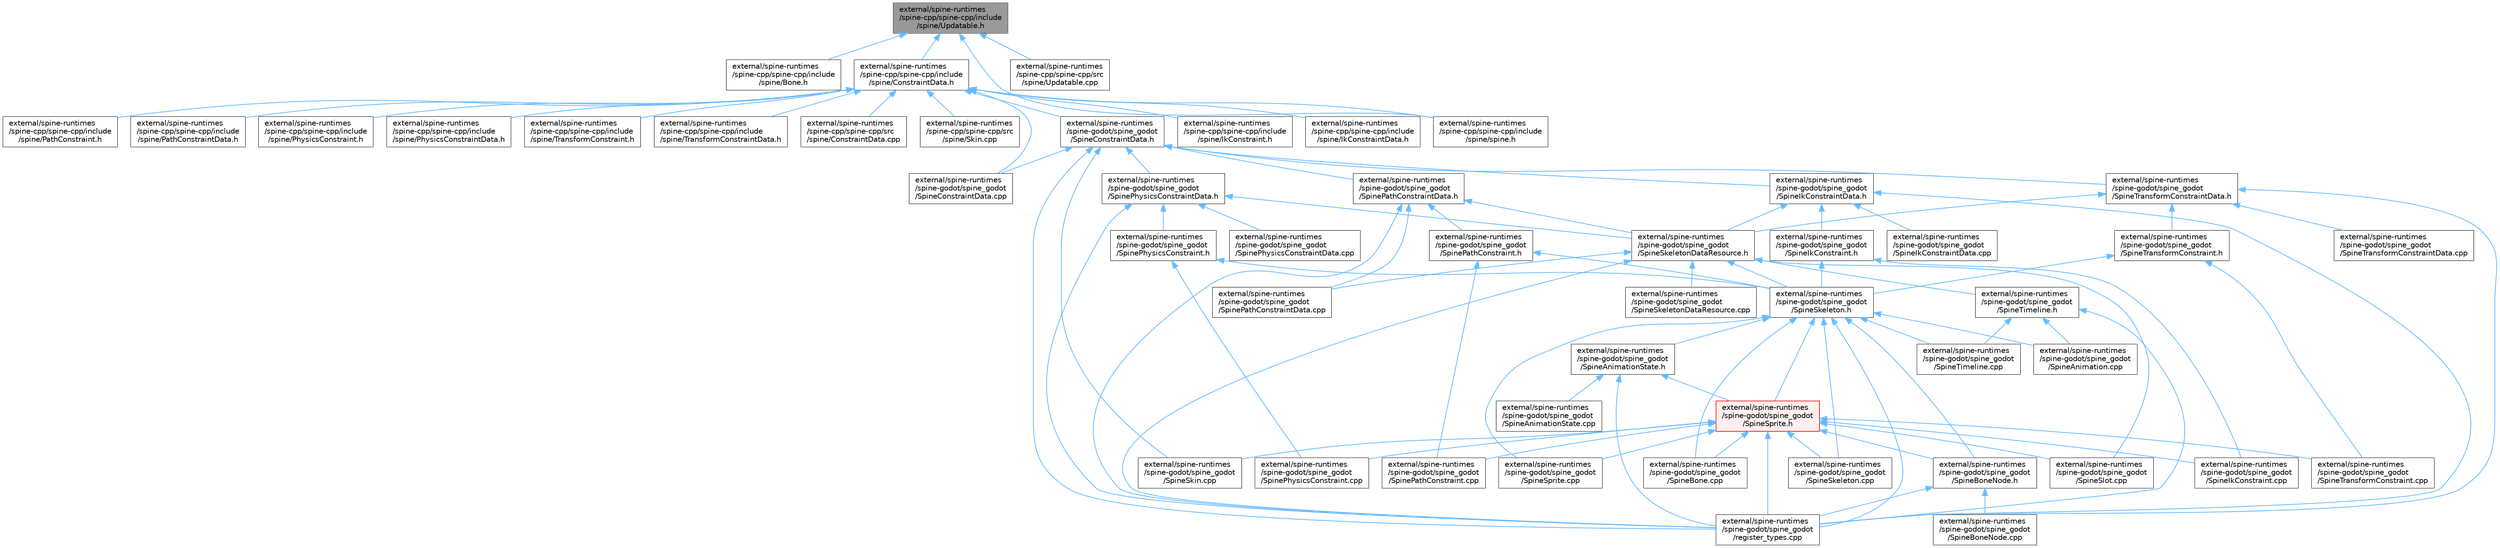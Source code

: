 digraph "external/spine-runtimes/spine-cpp/spine-cpp/include/spine/Updatable.h"
{
 // LATEX_PDF_SIZE
  bgcolor="transparent";
  edge [fontname=Helvetica,fontsize=10,labelfontname=Helvetica,labelfontsize=10];
  node [fontname=Helvetica,fontsize=10,shape=box,height=0.2,width=0.4];
  Node1 [id="Node000001",label="external/spine-runtimes\l/spine-cpp/spine-cpp/include\l/spine/Updatable.h",height=0.2,width=0.4,color="gray40", fillcolor="grey60", style="filled", fontcolor="black",tooltip=" "];
  Node1 -> Node2 [id="edge83_Node000001_Node000002",dir="back",color="steelblue1",style="solid",tooltip=" "];
  Node2 [id="Node000002",label="external/spine-runtimes\l/spine-cpp/spine-cpp/include\l/spine/Bone.h",height=0.2,width=0.4,color="grey40", fillcolor="white", style="filled",URL="$p_2spine-cpp_2include_2spine_2_bone_8h.html",tooltip=" "];
  Node1 -> Node3 [id="edge84_Node000001_Node000003",dir="back",color="steelblue1",style="solid",tooltip=" "];
  Node3 [id="Node000003",label="external/spine-runtimes\l/spine-cpp/spine-cpp/include\l/spine/ConstraintData.h",height=0.2,width=0.4,color="grey40", fillcolor="white", style="filled",URL="$_constraint_data_8h.html",tooltip=" "];
  Node3 -> Node4 [id="edge85_Node000003_Node000004",dir="back",color="steelblue1",style="solid",tooltip=" "];
  Node4 [id="Node000004",label="external/spine-runtimes\l/spine-cpp/spine-cpp/include\l/spine/IkConstraint.h",height=0.2,width=0.4,color="grey40", fillcolor="white", style="filled",URL="$p_2spine-cpp_2include_2spine_2_ik_constraint_8h.html",tooltip=" "];
  Node3 -> Node5 [id="edge86_Node000003_Node000005",dir="back",color="steelblue1",style="solid",tooltip=" "];
  Node5 [id="Node000005",label="external/spine-runtimes\l/spine-cpp/spine-cpp/include\l/spine/IkConstraintData.h",height=0.2,width=0.4,color="grey40", fillcolor="white", style="filled",URL="$p_2spine-cpp_2include_2spine_2_ik_constraint_data_8h.html",tooltip=" "];
  Node3 -> Node6 [id="edge87_Node000003_Node000006",dir="back",color="steelblue1",style="solid",tooltip=" "];
  Node6 [id="Node000006",label="external/spine-runtimes\l/spine-cpp/spine-cpp/include\l/spine/PathConstraint.h",height=0.2,width=0.4,color="grey40", fillcolor="white", style="filled",URL="$p_2spine-cpp_2include_2spine_2_path_constraint_8h.html",tooltip=" "];
  Node3 -> Node7 [id="edge88_Node000003_Node000007",dir="back",color="steelblue1",style="solid",tooltip=" "];
  Node7 [id="Node000007",label="external/spine-runtimes\l/spine-cpp/spine-cpp/include\l/spine/PathConstraintData.h",height=0.2,width=0.4,color="grey40", fillcolor="white", style="filled",URL="$p_2spine-cpp_2include_2spine_2_path_constraint_data_8h.html",tooltip=" "];
  Node3 -> Node8 [id="edge89_Node000003_Node000008",dir="back",color="steelblue1",style="solid",tooltip=" "];
  Node8 [id="Node000008",label="external/spine-runtimes\l/spine-cpp/spine-cpp/include\l/spine/PhysicsConstraint.h",height=0.2,width=0.4,color="grey40", fillcolor="white", style="filled",URL="$p_2spine-cpp_2include_2spine_2_physics_constraint_8h.html",tooltip=" "];
  Node3 -> Node9 [id="edge90_Node000003_Node000009",dir="back",color="steelblue1",style="solid",tooltip=" "];
  Node9 [id="Node000009",label="external/spine-runtimes\l/spine-cpp/spine-cpp/include\l/spine/PhysicsConstraintData.h",height=0.2,width=0.4,color="grey40", fillcolor="white", style="filled",URL="$p_2spine-cpp_2include_2spine_2_physics_constraint_data_8h.html",tooltip=" "];
  Node3 -> Node10 [id="edge91_Node000003_Node000010",dir="back",color="steelblue1",style="solid",tooltip=" "];
  Node10 [id="Node000010",label="external/spine-runtimes\l/spine-cpp/spine-cpp/include\l/spine/TransformConstraint.h",height=0.2,width=0.4,color="grey40", fillcolor="white", style="filled",URL="$p_2spine-cpp_2include_2spine_2_transform_constraint_8h.html",tooltip=" "];
  Node3 -> Node11 [id="edge92_Node000003_Node000011",dir="back",color="steelblue1",style="solid",tooltip=" "];
  Node11 [id="Node000011",label="external/spine-runtimes\l/spine-cpp/spine-cpp/include\l/spine/TransformConstraintData.h",height=0.2,width=0.4,color="grey40", fillcolor="white", style="filled",URL="$p_2spine-cpp_2include_2spine_2_transform_constraint_data_8h.html",tooltip=" "];
  Node3 -> Node12 [id="edge93_Node000003_Node000012",dir="back",color="steelblue1",style="solid",tooltip=" "];
  Node12 [id="Node000012",label="external/spine-runtimes\l/spine-cpp/spine-cpp/include\l/spine/spine.h",height=0.2,width=0.4,color="grey40", fillcolor="white", style="filled",URL="$p_2spine-cpp_2include_2spine_2spine_8h.html",tooltip=" "];
  Node3 -> Node13 [id="edge94_Node000003_Node000013",dir="back",color="steelblue1",style="solid",tooltip=" "];
  Node13 [id="Node000013",label="external/spine-runtimes\l/spine-cpp/spine-cpp/src\l/spine/ConstraintData.cpp",height=0.2,width=0.4,color="grey40", fillcolor="white", style="filled",URL="$_constraint_data_8cpp.html",tooltip=" "];
  Node3 -> Node14 [id="edge95_Node000003_Node000014",dir="back",color="steelblue1",style="solid",tooltip=" "];
  Node14 [id="Node000014",label="external/spine-runtimes\l/spine-cpp/spine-cpp/src\l/spine/Skin.cpp",height=0.2,width=0.4,color="grey40", fillcolor="white", style="filled",URL="$_skin_8cpp.html",tooltip=" "];
  Node3 -> Node15 [id="edge96_Node000003_Node000015",dir="back",color="steelblue1",style="solid",tooltip=" "];
  Node15 [id="Node000015",label="external/spine-runtimes\l/spine-godot/spine_godot\l/SpineConstraintData.cpp",height=0.2,width=0.4,color="grey40", fillcolor="white", style="filled",URL="$_spine_constraint_data_8cpp.html",tooltip=" "];
  Node3 -> Node16 [id="edge97_Node000003_Node000016",dir="back",color="steelblue1",style="solid",tooltip=" "];
  Node16 [id="Node000016",label="external/spine-runtimes\l/spine-godot/spine_godot\l/SpineConstraintData.h",height=0.2,width=0.4,color="grey40", fillcolor="white", style="filled",URL="$_spine_constraint_data_8h.html",tooltip=" "];
  Node16 -> Node15 [id="edge98_Node000016_Node000015",dir="back",color="steelblue1",style="solid",tooltip=" "];
  Node16 -> Node17 [id="edge99_Node000016_Node000017",dir="back",color="steelblue1",style="solid",tooltip=" "];
  Node17 [id="Node000017",label="external/spine-runtimes\l/spine-godot/spine_godot\l/SpineIkConstraintData.h",height=0.2,width=0.4,color="grey40", fillcolor="white", style="filled",URL="$_spine_ik_constraint_data_8h.html",tooltip=" "];
  Node17 -> Node18 [id="edge100_Node000017_Node000018",dir="back",color="steelblue1",style="solid",tooltip=" "];
  Node18 [id="Node000018",label="external/spine-runtimes\l/spine-godot/spine_godot\l/SpineIkConstraint.h",height=0.2,width=0.4,color="grey40", fillcolor="white", style="filled",URL="$_spine_ik_constraint_8h.html",tooltip=" "];
  Node18 -> Node19 [id="edge101_Node000018_Node000019",dir="back",color="steelblue1",style="solid",tooltip=" "];
  Node19 [id="Node000019",label="external/spine-runtimes\l/spine-godot/spine_godot\l/SpineIkConstraint.cpp",height=0.2,width=0.4,color="grey40", fillcolor="white", style="filled",URL="$_spine_ik_constraint_8cpp.html",tooltip=" "];
  Node18 -> Node20 [id="edge102_Node000018_Node000020",dir="back",color="steelblue1",style="solid",tooltip=" "];
  Node20 [id="Node000020",label="external/spine-runtimes\l/spine-godot/spine_godot\l/SpineSkeleton.h",height=0.2,width=0.4,color="grey40", fillcolor="white", style="filled",URL="$_spine_skeleton_8h.html",tooltip=" "];
  Node20 -> Node21 [id="edge103_Node000020_Node000021",dir="back",color="steelblue1",style="solid",tooltip=" "];
  Node21 [id="Node000021",label="external/spine-runtimes\l/spine-godot/spine_godot\l/SpineAnimation.cpp",height=0.2,width=0.4,color="grey40", fillcolor="white", style="filled",URL="$_spine_animation_8cpp.html",tooltip=" "];
  Node20 -> Node22 [id="edge104_Node000020_Node000022",dir="back",color="steelblue1",style="solid",tooltip=" "];
  Node22 [id="Node000022",label="external/spine-runtimes\l/spine-godot/spine_godot\l/SpineAnimationState.h",height=0.2,width=0.4,color="grey40", fillcolor="white", style="filled",URL="$_spine_animation_state_8h.html",tooltip=" "];
  Node22 -> Node23 [id="edge105_Node000022_Node000023",dir="back",color="steelblue1",style="solid",tooltip=" "];
  Node23 [id="Node000023",label="external/spine-runtimes\l/spine-godot/spine_godot\l/SpineAnimationState.cpp",height=0.2,width=0.4,color="grey40", fillcolor="white", style="filled",URL="$_spine_animation_state_8cpp.html",tooltip=" "];
  Node22 -> Node24 [id="edge106_Node000022_Node000024",dir="back",color="steelblue1",style="solid",tooltip=" "];
  Node24 [id="Node000024",label="external/spine-runtimes\l/spine-godot/spine_godot\l/SpineSprite.h",height=0.2,width=0.4,color="red", fillcolor="#FFF0F0", style="filled",URL="$_spine_sprite_8h.html",tooltip=" "];
  Node24 -> Node28 [id="edge107_Node000024_Node000028",dir="back",color="steelblue1",style="solid",tooltip=" "];
  Node28 [id="Node000028",label="external/spine-runtimes\l/spine-godot/spine_godot\l/SpineBone.cpp",height=0.2,width=0.4,color="grey40", fillcolor="white", style="filled",URL="$_spine_bone_8cpp.html",tooltip=" "];
  Node24 -> Node29 [id="edge108_Node000024_Node000029",dir="back",color="steelblue1",style="solid",tooltip=" "];
  Node29 [id="Node000029",label="external/spine-runtimes\l/spine-godot/spine_godot\l/SpineBoneNode.h",height=0.2,width=0.4,color="grey40", fillcolor="white", style="filled",URL="$_spine_bone_node_8h.html",tooltip=" "];
  Node29 -> Node30 [id="edge109_Node000029_Node000030",dir="back",color="steelblue1",style="solid",tooltip=" "];
  Node30 [id="Node000030",label="external/spine-runtimes\l/spine-godot/spine_godot\l/SpineBoneNode.cpp",height=0.2,width=0.4,color="grey40", fillcolor="white", style="filled",URL="$_spine_bone_node_8cpp.html",tooltip=" "];
  Node29 -> Node27 [id="edge110_Node000029_Node000027",dir="back",color="steelblue1",style="solid",tooltip=" "];
  Node27 [id="Node000027",label="external/spine-runtimes\l/spine-godot/spine_godot\l/register_types.cpp",height=0.2,width=0.4,color="grey40", fillcolor="white", style="filled",URL="$register__types_8cpp.html",tooltip=" "];
  Node24 -> Node19 [id="edge111_Node000024_Node000019",dir="back",color="steelblue1",style="solid",tooltip=" "];
  Node24 -> Node32 [id="edge112_Node000024_Node000032",dir="back",color="steelblue1",style="solid",tooltip=" "];
  Node32 [id="Node000032",label="external/spine-runtimes\l/spine-godot/spine_godot\l/SpinePathConstraint.cpp",height=0.2,width=0.4,color="grey40", fillcolor="white", style="filled",URL="$_spine_path_constraint_8cpp.html",tooltip=" "];
  Node24 -> Node33 [id="edge113_Node000024_Node000033",dir="back",color="steelblue1",style="solid",tooltip=" "];
  Node33 [id="Node000033",label="external/spine-runtimes\l/spine-godot/spine_godot\l/SpinePhysicsConstraint.cpp",height=0.2,width=0.4,color="grey40", fillcolor="white", style="filled",URL="$_spine_physics_constraint_8cpp.html",tooltip=" "];
  Node24 -> Node34 [id="edge114_Node000024_Node000034",dir="back",color="steelblue1",style="solid",tooltip=" "];
  Node34 [id="Node000034",label="external/spine-runtimes\l/spine-godot/spine_godot\l/SpineSkeleton.cpp",height=0.2,width=0.4,color="grey40", fillcolor="white", style="filled",URL="$_spine_skeleton_8cpp.html",tooltip=" "];
  Node24 -> Node35 [id="edge115_Node000024_Node000035",dir="back",color="steelblue1",style="solid",tooltip=" "];
  Node35 [id="Node000035",label="external/spine-runtimes\l/spine-godot/spine_godot\l/SpineSkin.cpp",height=0.2,width=0.4,color="grey40", fillcolor="white", style="filled",URL="$_spine_skin_8cpp.html",tooltip=" "];
  Node24 -> Node36 [id="edge116_Node000024_Node000036",dir="back",color="steelblue1",style="solid",tooltip=" "];
  Node36 [id="Node000036",label="external/spine-runtimes\l/spine-godot/spine_godot\l/SpineSlot.cpp",height=0.2,width=0.4,color="grey40", fillcolor="white", style="filled",URL="$_spine_slot_8cpp.html",tooltip=" "];
  Node24 -> Node39 [id="edge117_Node000024_Node000039",dir="back",color="steelblue1",style="solid",tooltip=" "];
  Node39 [id="Node000039",label="external/spine-runtimes\l/spine-godot/spine_godot\l/SpineSprite.cpp",height=0.2,width=0.4,color="grey40", fillcolor="white", style="filled",URL="$_spine_sprite_8cpp.html",tooltip=" "];
  Node24 -> Node42 [id="edge118_Node000024_Node000042",dir="back",color="steelblue1",style="solid",tooltip=" "];
  Node42 [id="Node000042",label="external/spine-runtimes\l/spine-godot/spine_godot\l/SpineTransformConstraint.cpp",height=0.2,width=0.4,color="grey40", fillcolor="white", style="filled",URL="$_spine_transform_constraint_8cpp.html",tooltip=" "];
  Node24 -> Node27 [id="edge119_Node000024_Node000027",dir="back",color="steelblue1",style="solid",tooltip=" "];
  Node22 -> Node27 [id="edge120_Node000022_Node000027",dir="back",color="steelblue1",style="solid",tooltip=" "];
  Node20 -> Node28 [id="edge121_Node000020_Node000028",dir="back",color="steelblue1",style="solid",tooltip=" "];
  Node20 -> Node29 [id="edge122_Node000020_Node000029",dir="back",color="steelblue1",style="solid",tooltip=" "];
  Node20 -> Node34 [id="edge123_Node000020_Node000034",dir="back",color="steelblue1",style="solid",tooltip=" "];
  Node20 -> Node39 [id="edge124_Node000020_Node000039",dir="back",color="steelblue1",style="solid",tooltip=" "];
  Node20 -> Node24 [id="edge125_Node000020_Node000024",dir="back",color="steelblue1",style="solid",tooltip=" "];
  Node20 -> Node43 [id="edge126_Node000020_Node000043",dir="back",color="steelblue1",style="solid",tooltip=" "];
  Node43 [id="Node000043",label="external/spine-runtimes\l/spine-godot/spine_godot\l/SpineTimeline.cpp",height=0.2,width=0.4,color="grey40", fillcolor="white", style="filled",URL="$_spine_timeline_8cpp.html",tooltip=" "];
  Node20 -> Node27 [id="edge127_Node000020_Node000027",dir="back",color="steelblue1",style="solid",tooltip=" "];
  Node17 -> Node44 [id="edge128_Node000017_Node000044",dir="back",color="steelblue1",style="solid",tooltip=" "];
  Node44 [id="Node000044",label="external/spine-runtimes\l/spine-godot/spine_godot\l/SpineIkConstraintData.cpp",height=0.2,width=0.4,color="grey40", fillcolor="white", style="filled",URL="$_spine_ik_constraint_data_8cpp.html",tooltip=" "];
  Node17 -> Node45 [id="edge129_Node000017_Node000045",dir="back",color="steelblue1",style="solid",tooltip=" "];
  Node45 [id="Node000045",label="external/spine-runtimes\l/spine-godot/spine_godot\l/SpineSkeletonDataResource.h",height=0.2,width=0.4,color="grey40", fillcolor="white", style="filled",URL="$_spine_skeleton_data_resource_8h.html",tooltip=" "];
  Node45 -> Node46 [id="edge130_Node000045_Node000046",dir="back",color="steelblue1",style="solid",tooltip=" "];
  Node46 [id="Node000046",label="external/spine-runtimes\l/spine-godot/spine_godot\l/SpinePathConstraintData.cpp",height=0.2,width=0.4,color="grey40", fillcolor="white", style="filled",URL="$_spine_path_constraint_data_8cpp.html",tooltip=" "];
  Node45 -> Node20 [id="edge131_Node000045_Node000020",dir="back",color="steelblue1",style="solid",tooltip=" "];
  Node45 -> Node47 [id="edge132_Node000045_Node000047",dir="back",color="steelblue1",style="solid",tooltip=" "];
  Node47 [id="Node000047",label="external/spine-runtimes\l/spine-godot/spine_godot\l/SpineSkeletonDataResource.cpp",height=0.2,width=0.4,color="grey40", fillcolor="white", style="filled",URL="$_spine_skeleton_data_resource_8cpp.html",tooltip=" "];
  Node45 -> Node36 [id="edge133_Node000045_Node000036",dir="back",color="steelblue1",style="solid",tooltip=" "];
  Node45 -> Node48 [id="edge134_Node000045_Node000048",dir="back",color="steelblue1",style="solid",tooltip=" "];
  Node48 [id="Node000048",label="external/spine-runtimes\l/spine-godot/spine_godot\l/SpineTimeline.h",height=0.2,width=0.4,color="grey40", fillcolor="white", style="filled",URL="$_spine_timeline_8h.html",tooltip=" "];
  Node48 -> Node21 [id="edge135_Node000048_Node000021",dir="back",color="steelblue1",style="solid",tooltip=" "];
  Node48 -> Node43 [id="edge136_Node000048_Node000043",dir="back",color="steelblue1",style="solid",tooltip=" "];
  Node48 -> Node27 [id="edge137_Node000048_Node000027",dir="back",color="steelblue1",style="solid",tooltip=" "];
  Node45 -> Node27 [id="edge138_Node000045_Node000027",dir="back",color="steelblue1",style="solid",tooltip=" "];
  Node17 -> Node27 [id="edge139_Node000017_Node000027",dir="back",color="steelblue1",style="solid",tooltip=" "];
  Node16 -> Node49 [id="edge140_Node000016_Node000049",dir="back",color="steelblue1",style="solid",tooltip=" "];
  Node49 [id="Node000049",label="external/spine-runtimes\l/spine-godot/spine_godot\l/SpinePathConstraintData.h",height=0.2,width=0.4,color="grey40", fillcolor="white", style="filled",URL="$_spine_path_constraint_data_8h.html",tooltip=" "];
  Node49 -> Node50 [id="edge141_Node000049_Node000050",dir="back",color="steelblue1",style="solid",tooltip=" "];
  Node50 [id="Node000050",label="external/spine-runtimes\l/spine-godot/spine_godot\l/SpinePathConstraint.h",height=0.2,width=0.4,color="grey40", fillcolor="white", style="filled",URL="$_spine_path_constraint_8h.html",tooltip=" "];
  Node50 -> Node32 [id="edge142_Node000050_Node000032",dir="back",color="steelblue1",style="solid",tooltip=" "];
  Node50 -> Node20 [id="edge143_Node000050_Node000020",dir="back",color="steelblue1",style="solid",tooltip=" "];
  Node49 -> Node46 [id="edge144_Node000049_Node000046",dir="back",color="steelblue1",style="solid",tooltip=" "];
  Node49 -> Node45 [id="edge145_Node000049_Node000045",dir="back",color="steelblue1",style="solid",tooltip=" "];
  Node49 -> Node27 [id="edge146_Node000049_Node000027",dir="back",color="steelblue1",style="solid",tooltip=" "];
  Node16 -> Node51 [id="edge147_Node000016_Node000051",dir="back",color="steelblue1",style="solid",tooltip=" "];
  Node51 [id="Node000051",label="external/spine-runtimes\l/spine-godot/spine_godot\l/SpinePhysicsConstraintData.h",height=0.2,width=0.4,color="grey40", fillcolor="white", style="filled",URL="$_spine_physics_constraint_data_8h.html",tooltip=" "];
  Node51 -> Node52 [id="edge148_Node000051_Node000052",dir="back",color="steelblue1",style="solid",tooltip=" "];
  Node52 [id="Node000052",label="external/spine-runtimes\l/spine-godot/spine_godot\l/SpinePhysicsConstraint.h",height=0.2,width=0.4,color="grey40", fillcolor="white", style="filled",URL="$_spine_physics_constraint_8h.html",tooltip=" "];
  Node52 -> Node33 [id="edge149_Node000052_Node000033",dir="back",color="steelblue1",style="solid",tooltip=" "];
  Node52 -> Node20 [id="edge150_Node000052_Node000020",dir="back",color="steelblue1",style="solid",tooltip=" "];
  Node51 -> Node53 [id="edge151_Node000051_Node000053",dir="back",color="steelblue1",style="solid",tooltip=" "];
  Node53 [id="Node000053",label="external/spine-runtimes\l/spine-godot/spine_godot\l/SpinePhysicsConstraintData.cpp",height=0.2,width=0.4,color="grey40", fillcolor="white", style="filled",URL="$_spine_physics_constraint_data_8cpp.html",tooltip=" "];
  Node51 -> Node45 [id="edge152_Node000051_Node000045",dir="back",color="steelblue1",style="solid",tooltip=" "];
  Node51 -> Node27 [id="edge153_Node000051_Node000027",dir="back",color="steelblue1",style="solid",tooltip=" "];
  Node16 -> Node35 [id="edge154_Node000016_Node000035",dir="back",color="steelblue1",style="solid",tooltip=" "];
  Node16 -> Node54 [id="edge155_Node000016_Node000054",dir="back",color="steelblue1",style="solid",tooltip=" "];
  Node54 [id="Node000054",label="external/spine-runtimes\l/spine-godot/spine_godot\l/SpineTransformConstraintData.h",height=0.2,width=0.4,color="grey40", fillcolor="white", style="filled",URL="$_spine_transform_constraint_data_8h.html",tooltip=" "];
  Node54 -> Node45 [id="edge156_Node000054_Node000045",dir="back",color="steelblue1",style="solid",tooltip=" "];
  Node54 -> Node55 [id="edge157_Node000054_Node000055",dir="back",color="steelblue1",style="solid",tooltip=" "];
  Node55 [id="Node000055",label="external/spine-runtimes\l/spine-godot/spine_godot\l/SpineTransformConstraint.h",height=0.2,width=0.4,color="grey40", fillcolor="white", style="filled",URL="$_spine_transform_constraint_8h.html",tooltip=" "];
  Node55 -> Node20 [id="edge158_Node000055_Node000020",dir="back",color="steelblue1",style="solid",tooltip=" "];
  Node55 -> Node42 [id="edge159_Node000055_Node000042",dir="back",color="steelblue1",style="solid",tooltip=" "];
  Node54 -> Node56 [id="edge160_Node000054_Node000056",dir="back",color="steelblue1",style="solid",tooltip=" "];
  Node56 [id="Node000056",label="external/spine-runtimes\l/spine-godot/spine_godot\l/SpineTransformConstraintData.cpp",height=0.2,width=0.4,color="grey40", fillcolor="white", style="filled",URL="$_spine_transform_constraint_data_8cpp.html",tooltip=" "];
  Node54 -> Node27 [id="edge161_Node000054_Node000027",dir="back",color="steelblue1",style="solid",tooltip=" "];
  Node16 -> Node27 [id="edge162_Node000016_Node000027",dir="back",color="steelblue1",style="solid",tooltip=" "];
  Node1 -> Node12 [id="edge163_Node000001_Node000012",dir="back",color="steelblue1",style="solid",tooltip=" "];
  Node1 -> Node57 [id="edge164_Node000001_Node000057",dir="back",color="steelblue1",style="solid",tooltip=" "];
  Node57 [id="Node000057",label="external/spine-runtimes\l/spine-cpp/spine-cpp/src\l/spine/Updatable.cpp",height=0.2,width=0.4,color="grey40", fillcolor="white", style="filled",URL="$_updatable_8cpp.html",tooltip=" "];
}
